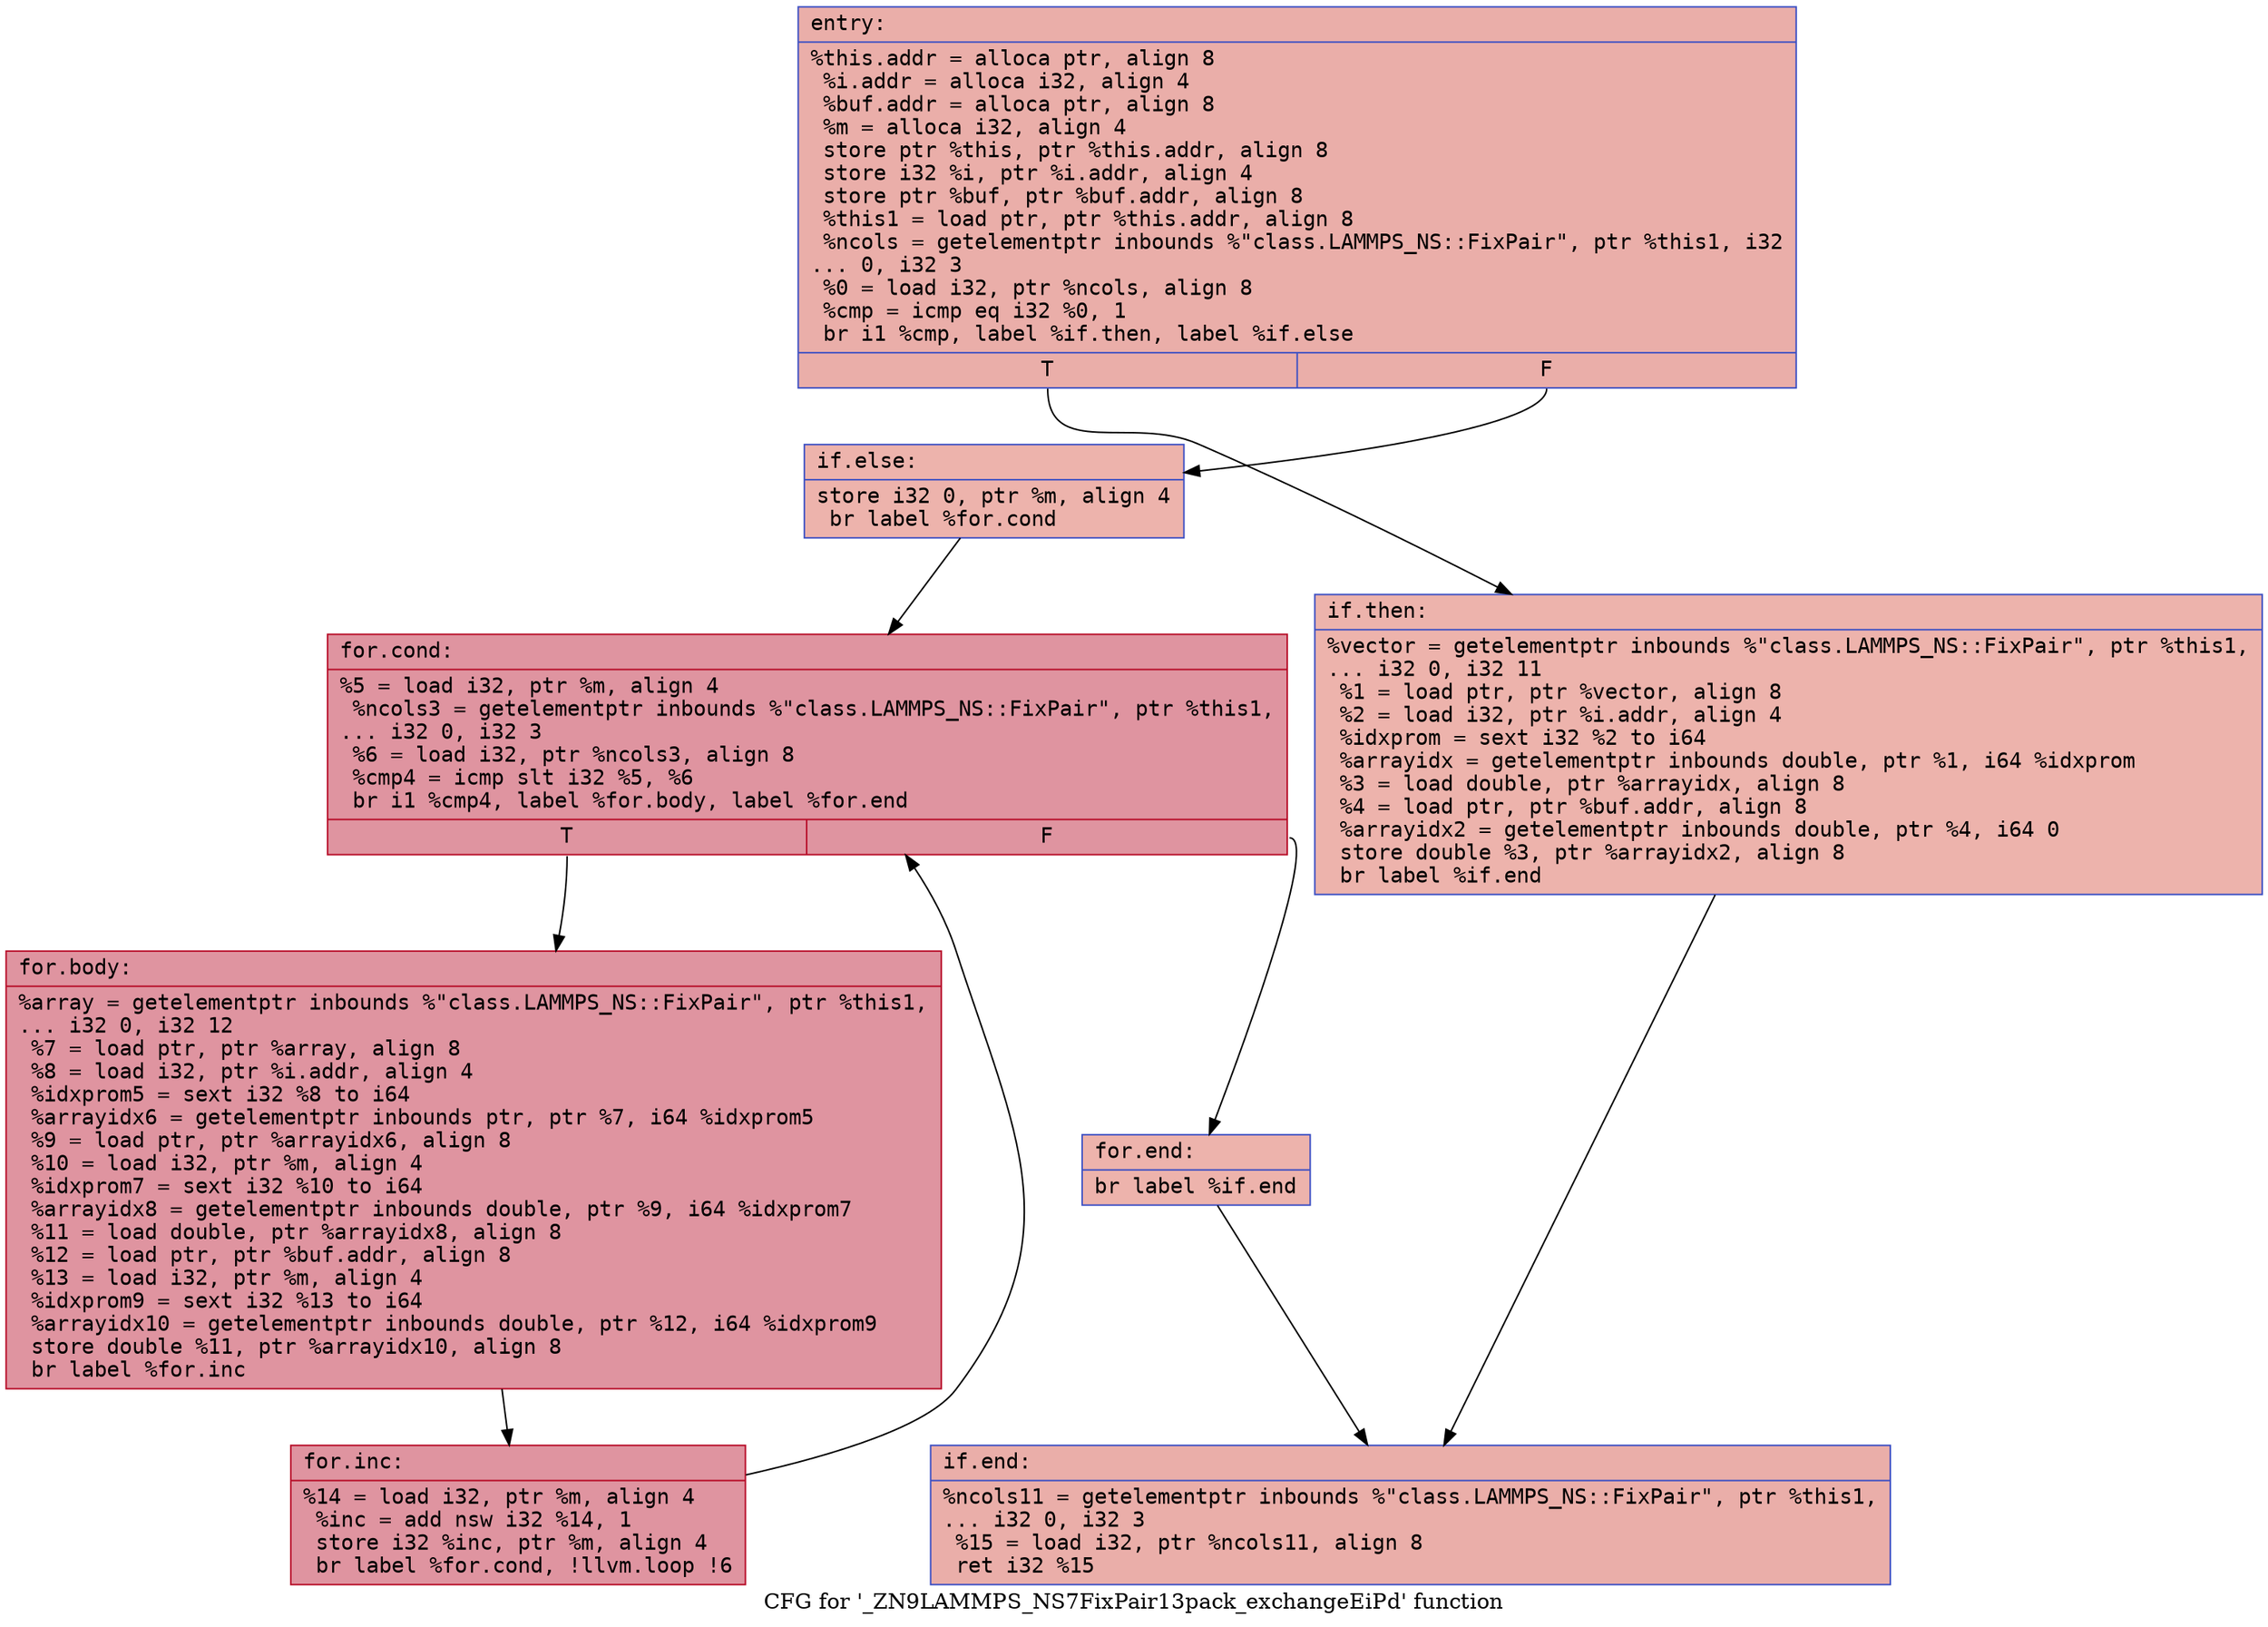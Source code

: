 digraph "CFG for '_ZN9LAMMPS_NS7FixPair13pack_exchangeEiPd' function" {
	label="CFG for '_ZN9LAMMPS_NS7FixPair13pack_exchangeEiPd' function";

	Node0x5629e4ce1ce0 [shape=record,color="#3d50c3ff", style=filled, fillcolor="#d0473d70" fontname="Courier",label="{entry:\l|  %this.addr = alloca ptr, align 8\l  %i.addr = alloca i32, align 4\l  %buf.addr = alloca ptr, align 8\l  %m = alloca i32, align 4\l  store ptr %this, ptr %this.addr, align 8\l  store i32 %i, ptr %i.addr, align 4\l  store ptr %buf, ptr %buf.addr, align 8\l  %this1 = load ptr, ptr %this.addr, align 8\l  %ncols = getelementptr inbounds %\"class.LAMMPS_NS::FixPair\", ptr %this1, i32\l... 0, i32 3\l  %0 = load i32, ptr %ncols, align 8\l  %cmp = icmp eq i32 %0, 1\l  br i1 %cmp, label %if.then, label %if.else\l|{<s0>T|<s1>F}}"];
	Node0x5629e4ce1ce0:s0 -> Node0x5629e4ce23b0[tooltip="entry -> if.then\nProbability 50.00%" ];
	Node0x5629e4ce1ce0:s1 -> Node0x5629e4ce2420[tooltip="entry -> if.else\nProbability 50.00%" ];
	Node0x5629e4ce23b0 [shape=record,color="#3d50c3ff", style=filled, fillcolor="#d6524470" fontname="Courier",label="{if.then:\l|  %vector = getelementptr inbounds %\"class.LAMMPS_NS::FixPair\", ptr %this1,\l... i32 0, i32 11\l  %1 = load ptr, ptr %vector, align 8\l  %2 = load i32, ptr %i.addr, align 4\l  %idxprom = sext i32 %2 to i64\l  %arrayidx = getelementptr inbounds double, ptr %1, i64 %idxprom\l  %3 = load double, ptr %arrayidx, align 8\l  %4 = load ptr, ptr %buf.addr, align 8\l  %arrayidx2 = getelementptr inbounds double, ptr %4, i64 0\l  store double %3, ptr %arrayidx2, align 8\l  br label %if.end\l}"];
	Node0x5629e4ce23b0 -> Node0x5629e4ce2bc0[tooltip="if.then -> if.end\nProbability 100.00%" ];
	Node0x5629e4ce2420 [shape=record,color="#3d50c3ff", style=filled, fillcolor="#d6524470" fontname="Courier",label="{if.else:\l|  store i32 0, ptr %m, align 4\l  br label %for.cond\l}"];
	Node0x5629e4ce2420 -> Node0x5629e4ce2d40[tooltip="if.else -> for.cond\nProbability 100.00%" ];
	Node0x5629e4ce2d40 [shape=record,color="#b70d28ff", style=filled, fillcolor="#b70d2870" fontname="Courier",label="{for.cond:\l|  %5 = load i32, ptr %m, align 4\l  %ncols3 = getelementptr inbounds %\"class.LAMMPS_NS::FixPair\", ptr %this1,\l... i32 0, i32 3\l  %6 = load i32, ptr %ncols3, align 8\l  %cmp4 = icmp slt i32 %5, %6\l  br i1 %cmp4, label %for.body, label %for.end\l|{<s0>T|<s1>F}}"];
	Node0x5629e4ce2d40:s0 -> Node0x5629e4ce30c0[tooltip="for.cond -> for.body\nProbability 96.88%" ];
	Node0x5629e4ce2d40:s1 -> Node0x5629e4ce3140[tooltip="for.cond -> for.end\nProbability 3.12%" ];
	Node0x5629e4ce30c0 [shape=record,color="#b70d28ff", style=filled, fillcolor="#b70d2870" fontname="Courier",label="{for.body:\l|  %array = getelementptr inbounds %\"class.LAMMPS_NS::FixPair\", ptr %this1,\l... i32 0, i32 12\l  %7 = load ptr, ptr %array, align 8\l  %8 = load i32, ptr %i.addr, align 4\l  %idxprom5 = sext i32 %8 to i64\l  %arrayidx6 = getelementptr inbounds ptr, ptr %7, i64 %idxprom5\l  %9 = load ptr, ptr %arrayidx6, align 8\l  %10 = load i32, ptr %m, align 4\l  %idxprom7 = sext i32 %10 to i64\l  %arrayidx8 = getelementptr inbounds double, ptr %9, i64 %idxprom7\l  %11 = load double, ptr %arrayidx8, align 8\l  %12 = load ptr, ptr %buf.addr, align 8\l  %13 = load i32, ptr %m, align 4\l  %idxprom9 = sext i32 %13 to i64\l  %arrayidx10 = getelementptr inbounds double, ptr %12, i64 %idxprom9\l  store double %11, ptr %arrayidx10, align 8\l  br label %for.inc\l}"];
	Node0x5629e4ce30c0 -> Node0x5629e4ce3d50[tooltip="for.body -> for.inc\nProbability 100.00%" ];
	Node0x5629e4ce3d50 [shape=record,color="#b70d28ff", style=filled, fillcolor="#b70d2870" fontname="Courier",label="{for.inc:\l|  %14 = load i32, ptr %m, align 4\l  %inc = add nsw i32 %14, 1\l  store i32 %inc, ptr %m, align 4\l  br label %for.cond, !llvm.loop !6\l}"];
	Node0x5629e4ce3d50 -> Node0x5629e4ce2d40[tooltip="for.inc -> for.cond\nProbability 100.00%" ];
	Node0x5629e4ce3140 [shape=record,color="#3d50c3ff", style=filled, fillcolor="#d6524470" fontname="Courier",label="{for.end:\l|  br label %if.end\l}"];
	Node0x5629e4ce3140 -> Node0x5629e4ce2bc0[tooltip="for.end -> if.end\nProbability 100.00%" ];
	Node0x5629e4ce2bc0 [shape=record,color="#3d50c3ff", style=filled, fillcolor="#d0473d70" fontname="Courier",label="{if.end:\l|  %ncols11 = getelementptr inbounds %\"class.LAMMPS_NS::FixPair\", ptr %this1,\l... i32 0, i32 3\l  %15 = load i32, ptr %ncols11, align 8\l  ret i32 %15\l}"];
}
